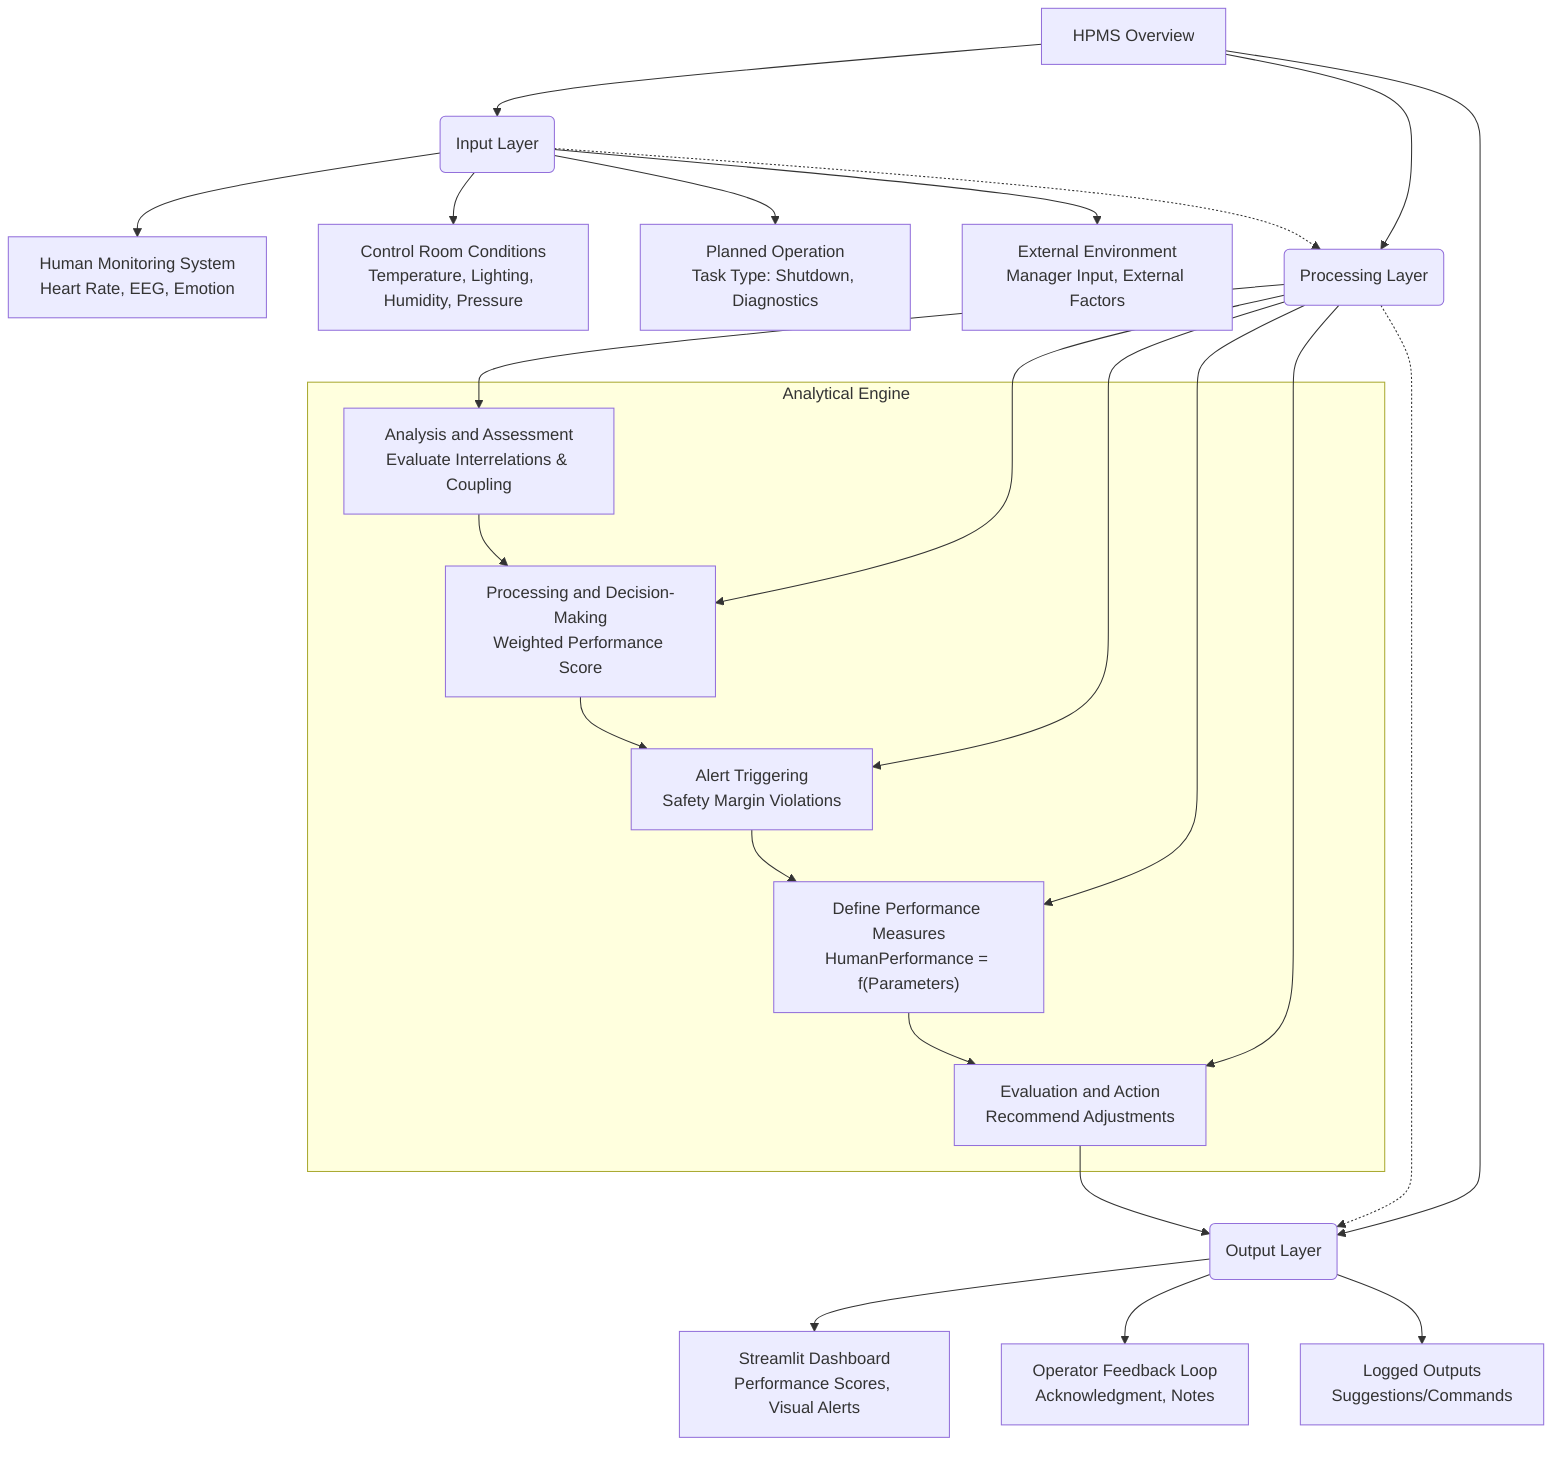 graph TD
    A[HPMS Overview] --> B(Input Layer)
    A --> C(Processing Layer)
    A --> D(Output Layer)

    B --> E1[Human Monitoring System<br>Heart Rate, EEG, Emotion]
    B --> E2[Control Room Conditions<br>Temperature, Lighting, Humidity, Pressure]
    B --> E3[Planned Operation<br>Task Type: Shutdown, Diagnostics]
    B --> E4[External Environment<br>Manager Input, External Factors]

    C --> F1[Analysis and Assessment<br>Evaluate Interrelations & Coupling]
    C --> F2[Processing and Decision-Making<br>Weighted Performance Score]
    C --> F3[Alert Triggering<br>Safety Margin Violations]
    C --> F4["Define Performance Measures<br>HumanPerformance = f(Parameters)"]
    C --> F5[Evaluation and Action<br>Recommend Adjustments]

    D --> G1[Streamlit Dashboard<br>Performance Scores, Visual Alerts]
    D --> G2[Operator Feedback Loop<br>Acknowledgment, Notes]
    D --> G3[Logged Outputs<br>Suggestions/Commands]

    F1 --> F2
    F2 --> F3
    F3 --> F4
    F4 --> F5
    F5 --> D

    subgraph Analytical Engine
        F1
        F2
        F3
        F4
        F5
    end

    B -.-> C
    C -.-> D